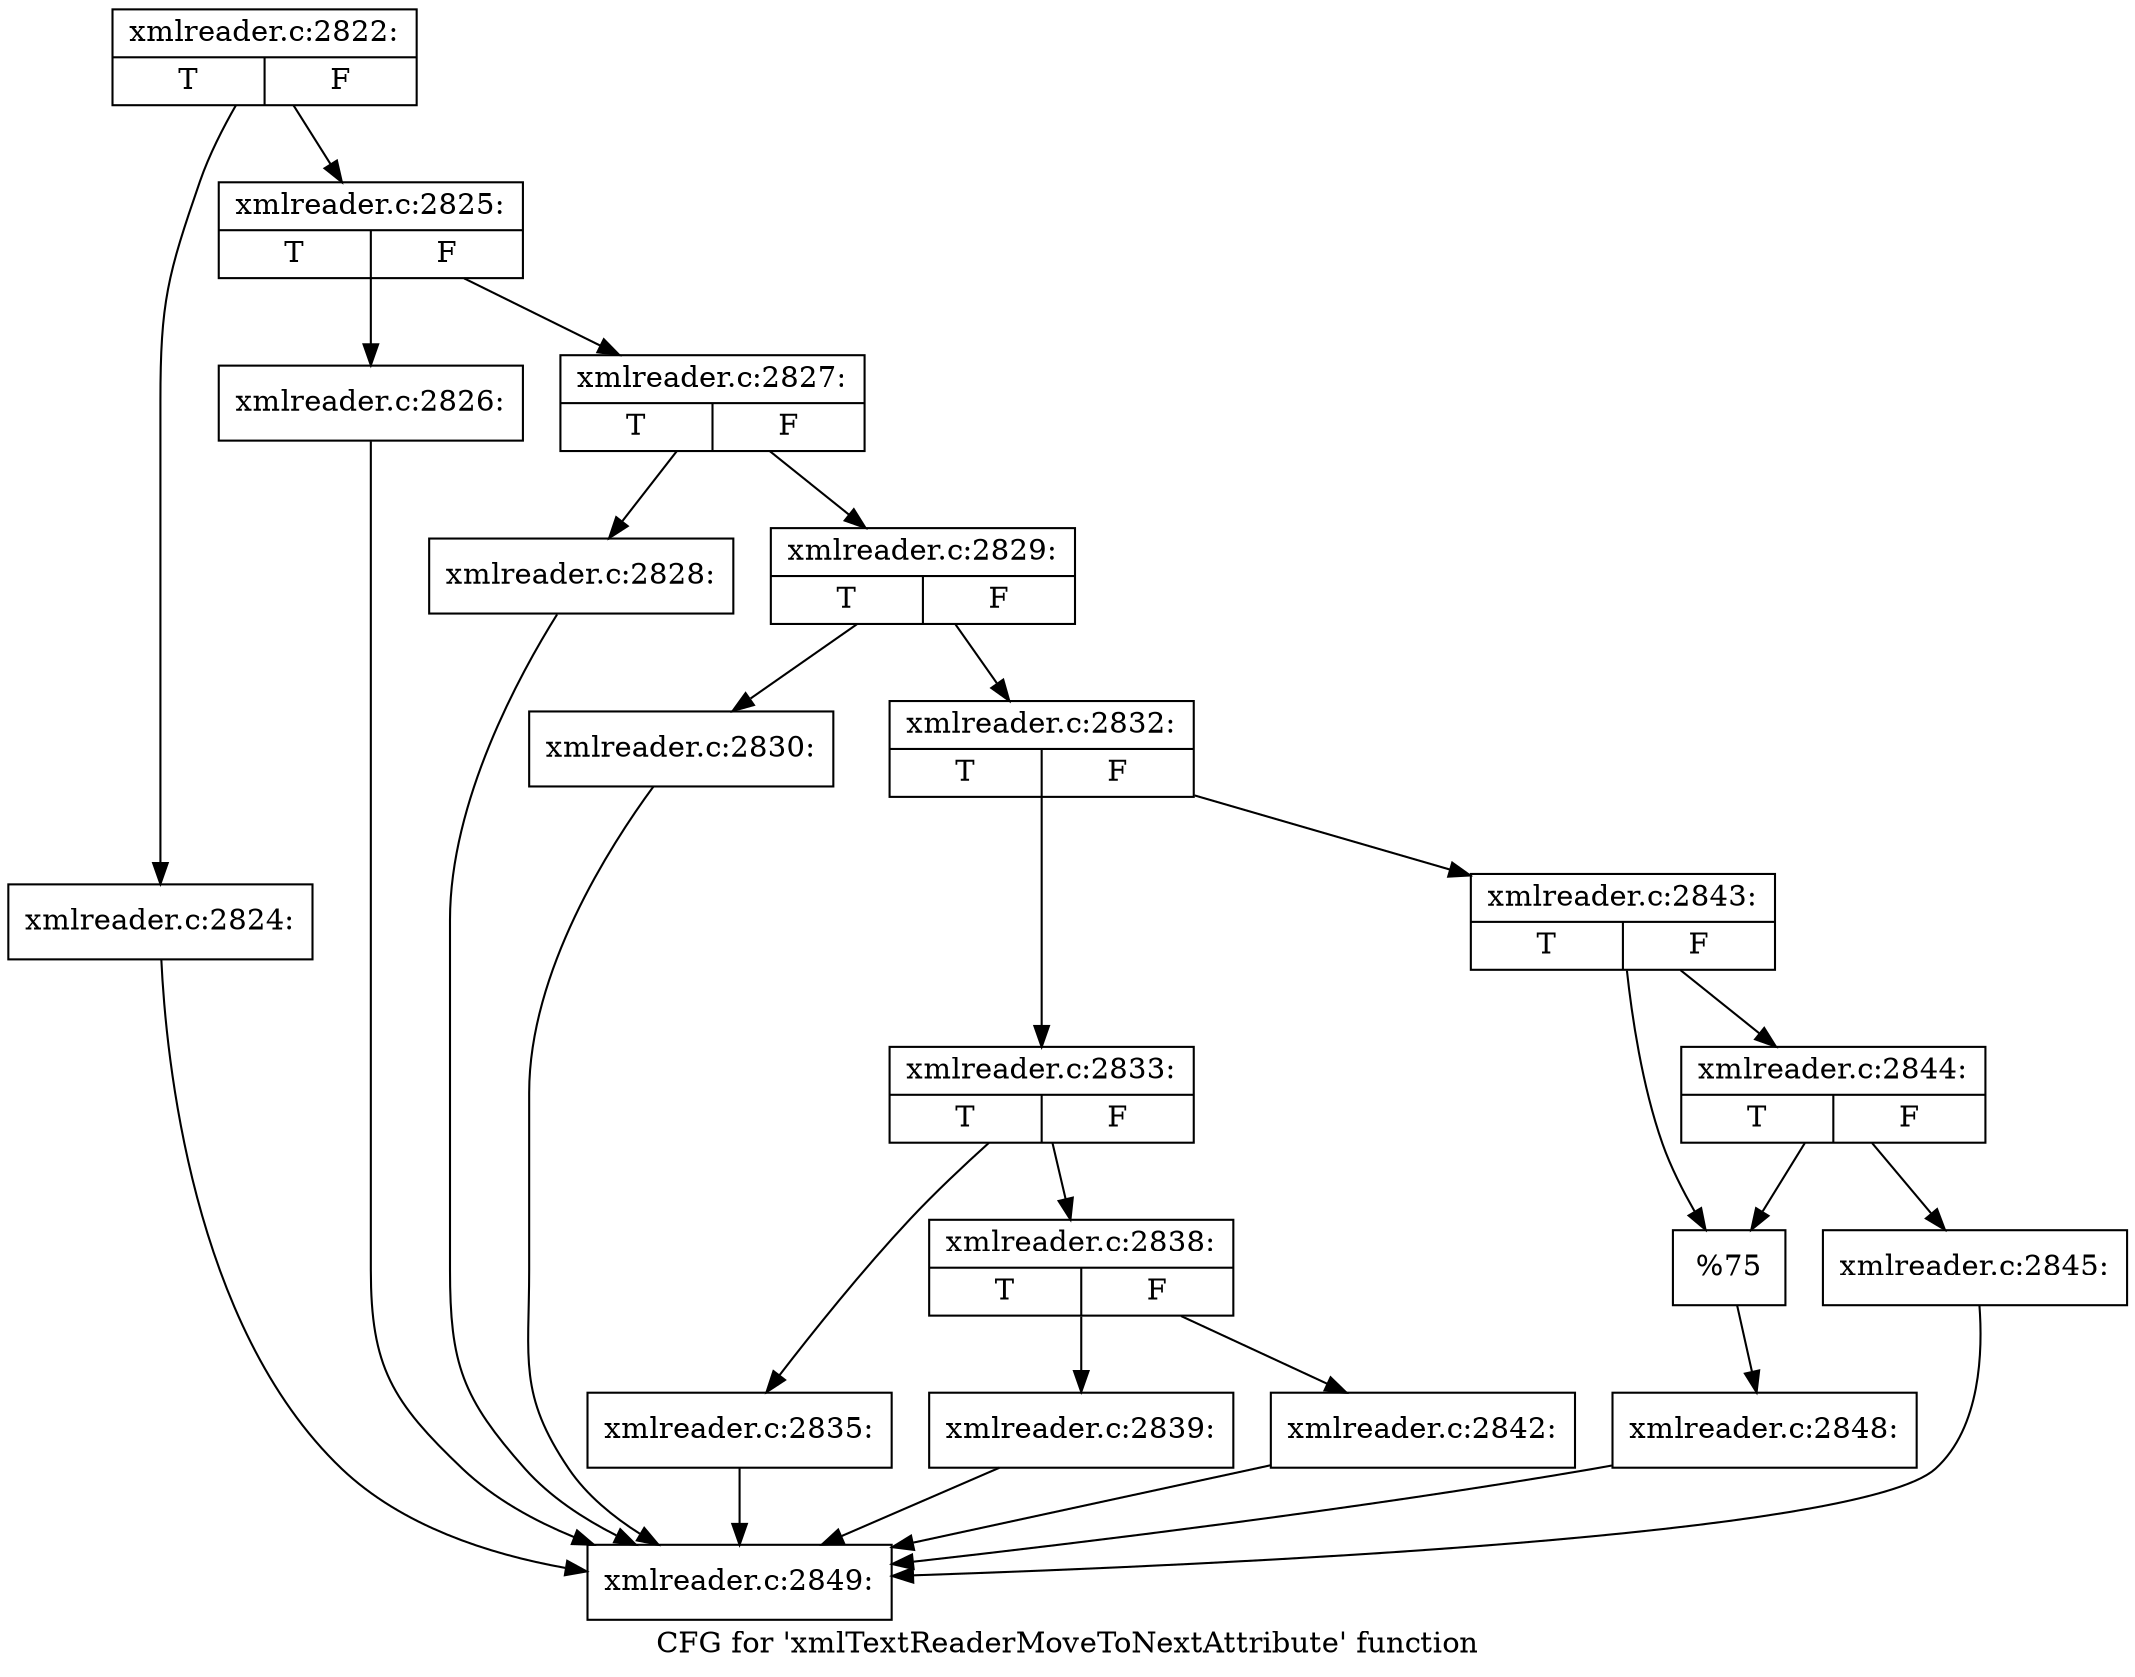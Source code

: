 digraph "CFG for 'xmlTextReaderMoveToNextAttribute' function" {
	label="CFG for 'xmlTextReaderMoveToNextAttribute' function";

	Node0x46e5510 [shape=record,label="{xmlreader.c:2822:|{<s0>T|<s1>F}}"];
	Node0x46e5510 -> Node0x46e5610;
	Node0x46e5510 -> Node0x46e5660;
	Node0x46e5610 [shape=record,label="{xmlreader.c:2824:}"];
	Node0x46e5610 -> Node0x46e5840;
	Node0x46e5660 [shape=record,label="{xmlreader.c:2825:|{<s0>T|<s1>F}}"];
	Node0x46e5660 -> Node0x4790750;
	Node0x46e5660 -> Node0x47907a0;
	Node0x4790750 [shape=record,label="{xmlreader.c:2826:}"];
	Node0x4790750 -> Node0x46e5840;
	Node0x47907a0 [shape=record,label="{xmlreader.c:2827:|{<s0>T|<s1>F}}"];
	Node0x47907a0 -> Node0x4794d60;
	Node0x47907a0 -> Node0x4794db0;
	Node0x4794d60 [shape=record,label="{xmlreader.c:2828:}"];
	Node0x4794d60 -> Node0x46e5840;
	Node0x4794db0 [shape=record,label="{xmlreader.c:2829:|{<s0>T|<s1>F}}"];
	Node0x4794db0 -> Node0x47954a0;
	Node0x4794db0 -> Node0x47954f0;
	Node0x47954a0 [shape=record,label="{xmlreader.c:2830:}"];
	Node0x47954a0 -> Node0x46e5840;
	Node0x47954f0 [shape=record,label="{xmlreader.c:2832:|{<s0>T|<s1>F}}"];
	Node0x47954f0 -> Node0x4795bd0;
	Node0x47954f0 -> Node0x4795c70;
	Node0x4795bd0 [shape=record,label="{xmlreader.c:2833:|{<s0>T|<s1>F}}"];
	Node0x4795bd0 -> Node0x47967d0;
	Node0x4795bd0 -> Node0x4796820;
	Node0x47967d0 [shape=record,label="{xmlreader.c:2835:}"];
	Node0x47967d0 -> Node0x46e5840;
	Node0x4796820 [shape=record,label="{xmlreader.c:2838:|{<s0>T|<s1>F}}"];
	Node0x4796820 -> Node0x4797310;
	Node0x4796820 -> Node0x4797360;
	Node0x4797310 [shape=record,label="{xmlreader.c:2839:}"];
	Node0x4797310 -> Node0x46e5840;
	Node0x4797360 [shape=record,label="{xmlreader.c:2842:}"];
	Node0x4797360 -> Node0x46e5840;
	Node0x4795c70 [shape=record,label="{xmlreader.c:2843:|{<s0>T|<s1>F}}"];
	Node0x4795c70 -> Node0x4798320;
	Node0x4795c70 -> Node0x47982d0;
	Node0x4798320 [shape=record,label="{xmlreader.c:2844:|{<s0>T|<s1>F}}"];
	Node0x4798320 -> Node0x4798280;
	Node0x4798320 -> Node0x47982d0;
	Node0x4798280 [shape=record,label="{xmlreader.c:2845:}"];
	Node0x4798280 -> Node0x46e5840;
	Node0x47982d0 [shape=record,label="{%75}"];
	Node0x47982d0 -> Node0x4795c20;
	Node0x4795c20 [shape=record,label="{xmlreader.c:2848:}"];
	Node0x4795c20 -> Node0x46e5840;
	Node0x46e5840 [shape=record,label="{xmlreader.c:2849:}"];
}
